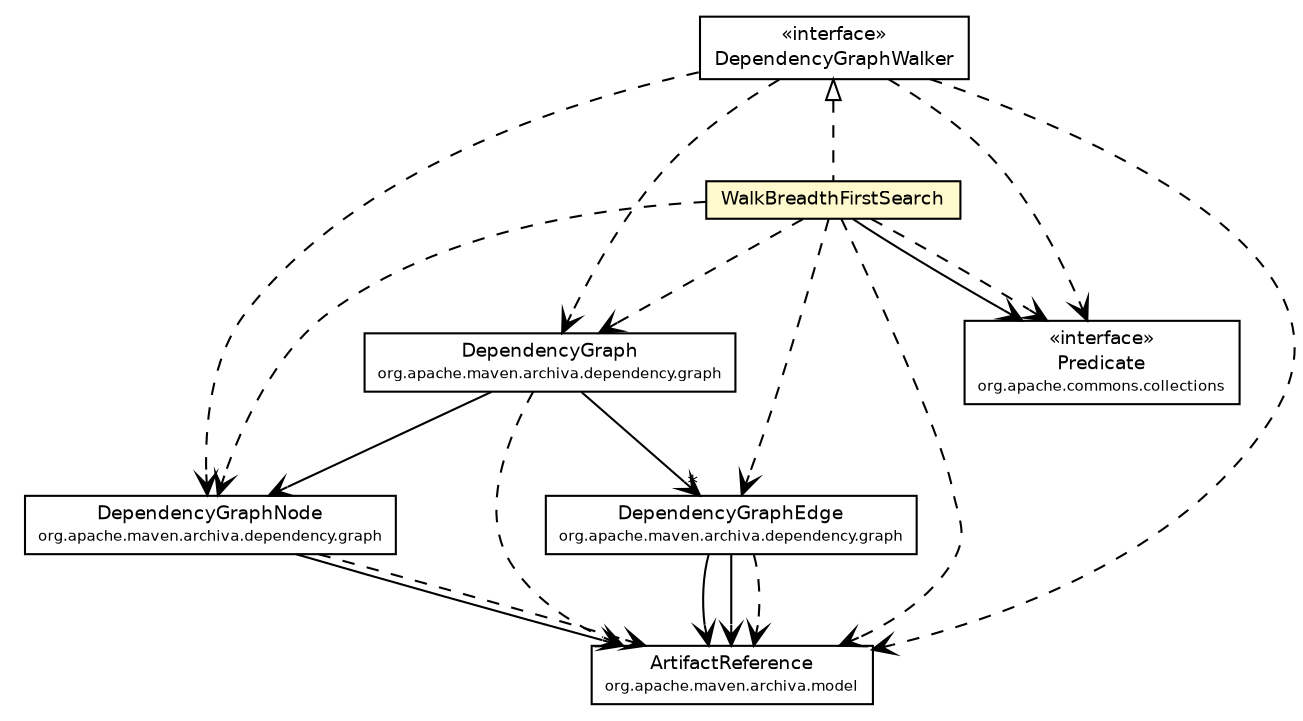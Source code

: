 #!/usr/local/bin/dot
#
# Class diagram 
# Generated by UmlGraph version 4.6 (http://www.spinellis.gr/sw/umlgraph)
#

digraph G {
	edge [fontname="Helvetica",fontsize=10,labelfontname="Helvetica",labelfontsize=10];
	node [fontname="Helvetica",fontsize=10,shape=plaintext];
	// org.apache.maven.archiva.dependency.graph.DependencyGraphNode
	c140364 [label=<<table border="0" cellborder="1" cellspacing="0" cellpadding="2" port="p" href="../DependencyGraphNode.html">
		<tr><td><table border="0" cellspacing="0" cellpadding="1">
			<tr><td> DependencyGraphNode </td></tr>
			<tr><td><font point-size="7.0"> org.apache.maven.archiva.dependency.graph </font></td></tr>
		</table></td></tr>
		</table>>, fontname="Helvetica", fontcolor="black", fontsize=9.0];
	// org.apache.maven.archiva.dependency.graph.DependencyGraphEdge
	c140366 [label=<<table border="0" cellborder="1" cellspacing="0" cellpadding="2" port="p" href="../DependencyGraphEdge.html">
		<tr><td><table border="0" cellspacing="0" cellpadding="1">
			<tr><td> DependencyGraphEdge </td></tr>
			<tr><td><font point-size="7.0"> org.apache.maven.archiva.dependency.graph </font></td></tr>
		</table></td></tr>
		</table>>, fontname="Helvetica", fontcolor="black", fontsize=9.0];
	// org.apache.maven.archiva.dependency.graph.DependencyGraph
	c140368 [label=<<table border="0" cellborder="1" cellspacing="0" cellpadding="2" port="p" href="../DependencyGraph.html">
		<tr><td><table border="0" cellspacing="0" cellpadding="1">
			<tr><td> DependencyGraph </td></tr>
			<tr><td><font point-size="7.0"> org.apache.maven.archiva.dependency.graph </font></td></tr>
		</table></td></tr>
		</table>>, fontname="Helvetica", fontcolor="black", fontsize=9.0];
	// org.apache.maven.archiva.dependency.graph.walk.WalkBreadthFirstSearch
	c140406 [label=<<table border="0" cellborder="1" cellspacing="0" cellpadding="2" port="p" bgcolor="lemonChiffon" href="./WalkBreadthFirstSearch.html">
		<tr><td><table border="0" cellspacing="0" cellpadding="1">
			<tr><td> WalkBreadthFirstSearch </td></tr>
		</table></td></tr>
		</table>>, fontname="Helvetica", fontcolor="black", fontsize=9.0];
	// org.apache.maven.archiva.dependency.graph.walk.DependencyGraphWalker
	c140407 [label=<<table border="0" cellborder="1" cellspacing="0" cellpadding="2" port="p" href="./DependencyGraphWalker.html">
		<tr><td><table border="0" cellspacing="0" cellpadding="1">
			<tr><td> &laquo;interface&raquo; </td></tr>
			<tr><td> DependencyGraphWalker </td></tr>
		</table></td></tr>
		</table>>, fontname="Helvetica", fontcolor="black", fontsize=9.0];
	//org.apache.maven.archiva.dependency.graph.walk.WalkBreadthFirstSearch implements org.apache.maven.archiva.dependency.graph.walk.DependencyGraphWalker
	c140407:p -> c140406:p [dir=back,arrowtail=empty,style=dashed];
	// org.apache.maven.archiva.dependency.graph.DependencyGraphNode NAVASSOC org.apache.maven.archiva.model.ArtifactReference
	c140364:p -> c140479:p [taillabel="", label="", headlabel="", fontname="Helvetica", fontcolor="black", fontsize=10.0, color="black", arrowhead=open];
	// org.apache.maven.archiva.dependency.graph.DependencyGraphEdge NAVASSOC org.apache.maven.archiva.model.ArtifactReference
	c140366:p -> c140479:p [taillabel="", label="", headlabel="", fontname="Helvetica", fontcolor="black", fontsize=10.0, color="black", arrowhead=open];
	// org.apache.maven.archiva.dependency.graph.DependencyGraphEdge NAVASSOC org.apache.maven.archiva.model.ArtifactReference
	c140366:p -> c140479:p [taillabel="", label="", headlabel="", fontname="Helvetica", fontcolor="black", fontsize=10.0, color="black", arrowhead=open];
	// org.apache.maven.archiva.dependency.graph.DependencyGraph NAVASSOC org.apache.maven.archiva.dependency.graph.DependencyGraphNode
	c140368:p -> c140364:p [taillabel="", label="", headlabel="", fontname="Helvetica", fontcolor="black", fontsize=10.0, color="black", arrowhead=open];
	// org.apache.maven.archiva.dependency.graph.DependencyGraph NAVASSOC org.apache.maven.archiva.dependency.graph.DependencyGraphEdge
	c140368:p -> c140366:p [taillabel="", label="", headlabel="*", fontname="Helvetica", fontcolor="black", fontsize=10.0, color="black", arrowhead=open];
	// org.apache.maven.archiva.dependency.graph.walk.WalkBreadthFirstSearch NAVASSOC org.apache.commons.collections.Predicate
	c140406:p -> c140480:p [taillabel="", label="", headlabel="", fontname="Helvetica", fontcolor="black", fontsize=10.0, color="black", arrowhead=open];
	// org.apache.maven.archiva.dependency.graph.DependencyGraphNode DEPEND org.apache.maven.archiva.model.ArtifactReference
	c140364:p -> c140479:p [taillabel="", label="", headlabel="", fontname="Helvetica", fontcolor="black", fontsize=10.0, color="black", arrowhead=open, style=dashed];
	// org.apache.maven.archiva.dependency.graph.DependencyGraphEdge DEPEND org.apache.maven.archiva.model.ArtifactReference
	c140366:p -> c140479:p [taillabel="", label="", headlabel="", fontname="Helvetica", fontcolor="black", fontsize=10.0, color="black", arrowhead=open, style=dashed];
	// org.apache.maven.archiva.dependency.graph.DependencyGraph DEPEND org.apache.maven.archiva.model.ArtifactReference
	c140368:p -> c140479:p [taillabel="", label="", headlabel="", fontname="Helvetica", fontcolor="black", fontsize=10.0, color="black", arrowhead=open, style=dashed];
	// org.apache.maven.archiva.dependency.graph.walk.WalkBreadthFirstSearch DEPEND org.apache.maven.archiva.model.ArtifactReference
	c140406:p -> c140479:p [taillabel="", label="", headlabel="", fontname="Helvetica", fontcolor="black", fontsize=10.0, color="black", arrowhead=open, style=dashed];
	// org.apache.maven.archiva.dependency.graph.walk.WalkBreadthFirstSearch DEPEND org.apache.maven.archiva.dependency.graph.DependencyGraphNode
	c140406:p -> c140364:p [taillabel="", label="", headlabel="", fontname="Helvetica", fontcolor="black", fontsize=10.0, color="black", arrowhead=open, style=dashed];
	// org.apache.maven.archiva.dependency.graph.walk.WalkBreadthFirstSearch DEPEND org.apache.maven.archiva.dependency.graph.DependencyGraphEdge
	c140406:p -> c140366:p [taillabel="", label="", headlabel="", fontname="Helvetica", fontcolor="black", fontsize=10.0, color="black", arrowhead=open, style=dashed];
	// org.apache.maven.archiva.dependency.graph.walk.WalkBreadthFirstSearch DEPEND org.apache.commons.collections.Predicate
	c140406:p -> c140480:p [taillabel="", label="", headlabel="", fontname="Helvetica", fontcolor="black", fontsize=10.0, color="black", arrowhead=open, style=dashed];
	// org.apache.maven.archiva.dependency.graph.walk.WalkBreadthFirstSearch DEPEND org.apache.maven.archiva.dependency.graph.DependencyGraph
	c140406:p -> c140368:p [taillabel="", label="", headlabel="", fontname="Helvetica", fontcolor="black", fontsize=10.0, color="black", arrowhead=open, style=dashed];
	// org.apache.maven.archiva.dependency.graph.walk.DependencyGraphWalker DEPEND org.apache.maven.archiva.model.ArtifactReference
	c140407:p -> c140479:p [taillabel="", label="", headlabel="", fontname="Helvetica", fontcolor="black", fontsize=10.0, color="black", arrowhead=open, style=dashed];
	// org.apache.maven.archiva.dependency.graph.walk.DependencyGraphWalker DEPEND org.apache.maven.archiva.dependency.graph.DependencyGraphNode
	c140407:p -> c140364:p [taillabel="", label="", headlabel="", fontname="Helvetica", fontcolor="black", fontsize=10.0, color="black", arrowhead=open, style=dashed];
	// org.apache.maven.archiva.dependency.graph.walk.DependencyGraphWalker DEPEND org.apache.commons.collections.Predicate
	c140407:p -> c140480:p [taillabel="", label="", headlabel="", fontname="Helvetica", fontcolor="black", fontsize=10.0, color="black", arrowhead=open, style=dashed];
	// org.apache.maven.archiva.dependency.graph.walk.DependencyGraphWalker DEPEND org.apache.maven.archiva.dependency.graph.DependencyGraph
	c140407:p -> c140368:p [taillabel="", label="", headlabel="", fontname="Helvetica", fontcolor="black", fontsize=10.0, color="black", arrowhead=open, style=dashed];
	// org.apache.commons.collections.Predicate
	c140480 [label=<<table border="0" cellborder="1" cellspacing="0" cellpadding="2" port="p" href="http://java.sun.com/j2se/1.4.2/docs/api/org/apache/commons/collections/Predicate.html">
		<tr><td><table border="0" cellspacing="0" cellpadding="1">
			<tr><td> &laquo;interface&raquo; </td></tr>
			<tr><td> Predicate </td></tr>
			<tr><td><font point-size="7.0"> org.apache.commons.collections </font></td></tr>
		</table></td></tr>
		</table>>, fontname="Helvetica", fontcolor="black", fontsize=9.0];
	// org.apache.maven.archiva.model.ArtifactReference
	c140479 [label=<<table border="0" cellborder="1" cellspacing="0" cellpadding="2" port="p" href="http://java.sun.com/j2se/1.4.2/docs/api/org/apache/maven/archiva/model/ArtifactReference.html">
		<tr><td><table border="0" cellspacing="0" cellpadding="1">
			<tr><td> ArtifactReference </td></tr>
			<tr><td><font point-size="7.0"> org.apache.maven.archiva.model </font></td></tr>
		</table></td></tr>
		</table>>, fontname="Helvetica", fontcolor="black", fontsize=9.0];
}

